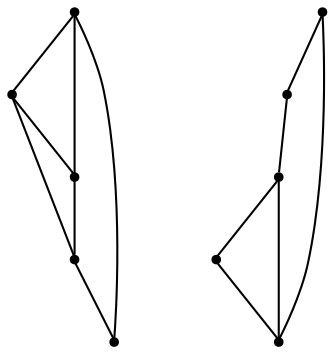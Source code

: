 graph {
  node [shape=point,comment="{\"directed\":false,\"doi\":\"10.4230/LIPIcs.GD.2024.10\",\"figure\":\"12 (1)\"}"]

  v0 [pos="1153.721967848976,1037.769599934056"]
  v1 [pos="1050.2684164321918,1068.2206152872009"]
  v2 [pos="1168.6802096293018,1008.9393800178432"]
  v3 [pos="1168.4843345541199,1236.9473944479462"]
  v4 [pos="1153.5217682591474,1265.777598469021"]
  v5 [pos="1050.0725413570099,1296.2286138221657"]
  v6 [pos="966.6995875218727,1051.0950663883914"]
  v7 [pos="931.4939681648789,1008.9393800178432"]
  v8 [pos="966.5037124466908,1279.1030649233562"]
  v9 [pos="931.2980930896969,1236.9473944479462"]

  v0 -- v1 [id="-1",pos="1153.721967848976,1037.769599934056 1133.4823729963732,1055.9268065786555 1094.6520145186928,1068.2206152872009 1050.2684164321918,1068.2206152872009"]
  v7 -- v1 [id="-2",pos="931.4939681648789,1008.9393800178432 1050.2684164321918,1068.2206152872009 1050.2684164321918,1068.2206152872009 1050.2684164321918,1068.2206152872009"]
  v6 -- v0 [id="-3",pos="966.6995875218727,1051.0950663883914 1153.721967848976,1037.769599934056 1153.721967848976,1037.769599934056 1153.721967848976,1037.769599934056"]
  v2 -- v0 [id="-4",pos="1168.6802096293018,1008.9393800178432 1168.6676494580847,1019.3971484823696 1163.2501380641822,1029.2226918497313 1153.721967848976,1037.769599934056"]
  v4 -- v5 [id="-6",pos="1153.5217682591474,1265.777598469021 1133.281862940173,1283.9355591299986 1094.4505751294853,1296.2286138221657 1050.0725413570099,1296.2286138221657"]
  v3 -- v4 [id="-7",pos="1168.4843345541199,1236.9473944479462 1168.4717743829028,1247.4057870348927 1163.0531266925668,1257.2319448929259 1153.5217682591474,1265.777598469021"]
  v9 -- v3 [id="-8",pos="931.2980930896969,1236.9473944479462 931.2856283121853,1204.2045386147097 984.3794117185662,1177.6660161223463 1049.8766026860242,1177.6660161223463 1115.373857249286,1177.6660161223463 1168.4717743829028,1204.2045386147097 1168.4843345541199,1236.9473944479462"]
  v9 -- v5 [id="-9",pos="931.2980930896969,1236.9473944479462 997.1037873005665,1234.6598138648524 1036.6938285514552,1254.4188056556388 1050.0725413570099,1296.2286138221657"]
  v5 -- v8 [id="-10",pos="1050.0725413570099,1296.2286138221657 1017.3666181399487,1296.2286138221657 987.9124636034794,1289.6893101920648 966.5037124466908,1279.1030649233562"]
  v8 -- v9 [id="-11",pos="966.5037124466908,1279.1030649233562 944.7532032621617,1268.3528770505652 931.2856283121853,1253.4359380184706 931.2980930896969,1236.9473944479462"]
  v7 -- v2 [id="-12",pos="931.4939681648789,1008.9393800178432 931.4815033873673,976.1965400797449 984.5794841167879,949.6580175873814 1050.0766750842458,949.6580175873814 1115.5739296475074,949.6580175873814 1168.6676494580847,976.1965400797449 1168.6802096293018,1008.9393800178432"]
  v1 -- v6 [id="-13",pos="1050.2684164321918,1068.2206152872009 1017.5658342347997,1068.2206152872009 988.1099502265998,1061.680967165919 966.6995875218727,1051.0950663883914"]
  v6 -- v7 [id="-14",pos="966.6995875218727,1051.0950663883914 944.949443768609,1040.3441197324985 931.4815033873673,1025.427543020577 931.4939681648789,1008.9393800178432"]
}